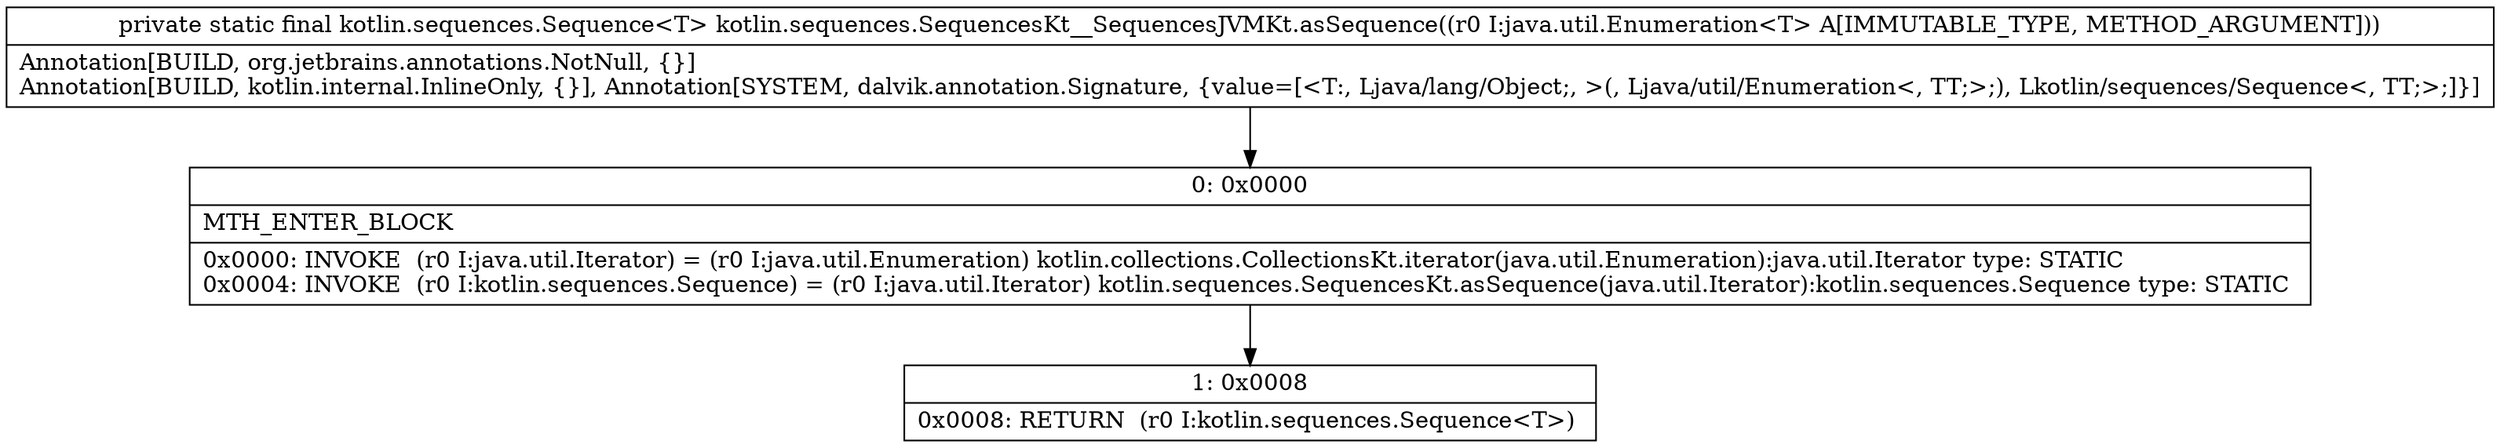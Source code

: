 digraph "CFG forkotlin.sequences.SequencesKt__SequencesJVMKt.asSequence(Ljava\/util\/Enumeration;)Lkotlin\/sequences\/Sequence;" {
Node_0 [shape=record,label="{0\:\ 0x0000|MTH_ENTER_BLOCK\l|0x0000: INVOKE  (r0 I:java.util.Iterator) = (r0 I:java.util.Enumeration) kotlin.collections.CollectionsKt.iterator(java.util.Enumeration):java.util.Iterator type: STATIC \l0x0004: INVOKE  (r0 I:kotlin.sequences.Sequence) = (r0 I:java.util.Iterator) kotlin.sequences.SequencesKt.asSequence(java.util.Iterator):kotlin.sequences.Sequence type: STATIC \l}"];
Node_1 [shape=record,label="{1\:\ 0x0008|0x0008: RETURN  (r0 I:kotlin.sequences.Sequence\<T\>) \l}"];
MethodNode[shape=record,label="{private static final kotlin.sequences.Sequence\<T\> kotlin.sequences.SequencesKt__SequencesJVMKt.asSequence((r0 I:java.util.Enumeration\<T\> A[IMMUTABLE_TYPE, METHOD_ARGUMENT]))  | Annotation[BUILD, org.jetbrains.annotations.NotNull, \{\}]\lAnnotation[BUILD, kotlin.internal.InlineOnly, \{\}], Annotation[SYSTEM, dalvik.annotation.Signature, \{value=[\<T:, Ljava\/lang\/Object;, \>(, Ljava\/util\/Enumeration\<, TT;\>;), Lkotlin\/sequences\/Sequence\<, TT;\>;]\}]\l}"];
MethodNode -> Node_0;
Node_0 -> Node_1;
}

